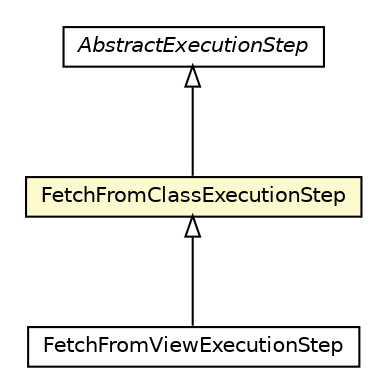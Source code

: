 #!/usr/local/bin/dot
#
# Class diagram 
# Generated by UMLGraph version R5_6-24-gf6e263 (http://www.umlgraph.org/)
#

digraph G {
	edge [fontname="Helvetica",fontsize=10,labelfontname="Helvetica",labelfontsize=10];
	node [fontname="Helvetica",fontsize=10,shape=plaintext];
	nodesep=0.25;
	ranksep=0.5;
	// com.orientechnologies.orient.core.sql.executor.FetchFromViewExecutionStep
	c1127327 [label=<<table title="com.orientechnologies.orient.core.sql.executor.FetchFromViewExecutionStep" border="0" cellborder="1" cellspacing="0" cellpadding="2" port="p" href="./FetchFromViewExecutionStep.html">
		<tr><td><table border="0" cellspacing="0" cellpadding="1">
<tr><td align="center" balign="center"> FetchFromViewExecutionStep </td></tr>
		</table></td></tr>
		</table>>, URL="./FetchFromViewExecutionStep.html", fontname="Helvetica", fontcolor="black", fontsize=10.0];
	// com.orientechnologies.orient.core.sql.executor.AbstractExecutionStep
	c1127339 [label=<<table title="com.orientechnologies.orient.core.sql.executor.AbstractExecutionStep" border="0" cellborder="1" cellspacing="0" cellpadding="2" port="p" href="./AbstractExecutionStep.html">
		<tr><td><table border="0" cellspacing="0" cellpadding="1">
<tr><td align="center" balign="center"><font face="Helvetica-Oblique"> AbstractExecutionStep </font></td></tr>
		</table></td></tr>
		</table>>, URL="./AbstractExecutionStep.html", fontname="Helvetica", fontcolor="black", fontsize=10.0];
	// com.orientechnologies.orient.core.sql.executor.FetchFromClassExecutionStep
	c1127424 [label=<<table title="com.orientechnologies.orient.core.sql.executor.FetchFromClassExecutionStep" border="0" cellborder="1" cellspacing="0" cellpadding="2" port="p" bgcolor="lemonChiffon" href="./FetchFromClassExecutionStep.html">
		<tr><td><table border="0" cellspacing="0" cellpadding="1">
<tr><td align="center" balign="center"> FetchFromClassExecutionStep </td></tr>
		</table></td></tr>
		</table>>, URL="./FetchFromClassExecutionStep.html", fontname="Helvetica", fontcolor="black", fontsize=10.0];
	//com.orientechnologies.orient.core.sql.executor.FetchFromViewExecutionStep extends com.orientechnologies.orient.core.sql.executor.FetchFromClassExecutionStep
	c1127424:p -> c1127327:p [dir=back,arrowtail=empty];
	//com.orientechnologies.orient.core.sql.executor.FetchFromClassExecutionStep extends com.orientechnologies.orient.core.sql.executor.AbstractExecutionStep
	c1127339:p -> c1127424:p [dir=back,arrowtail=empty];
}

